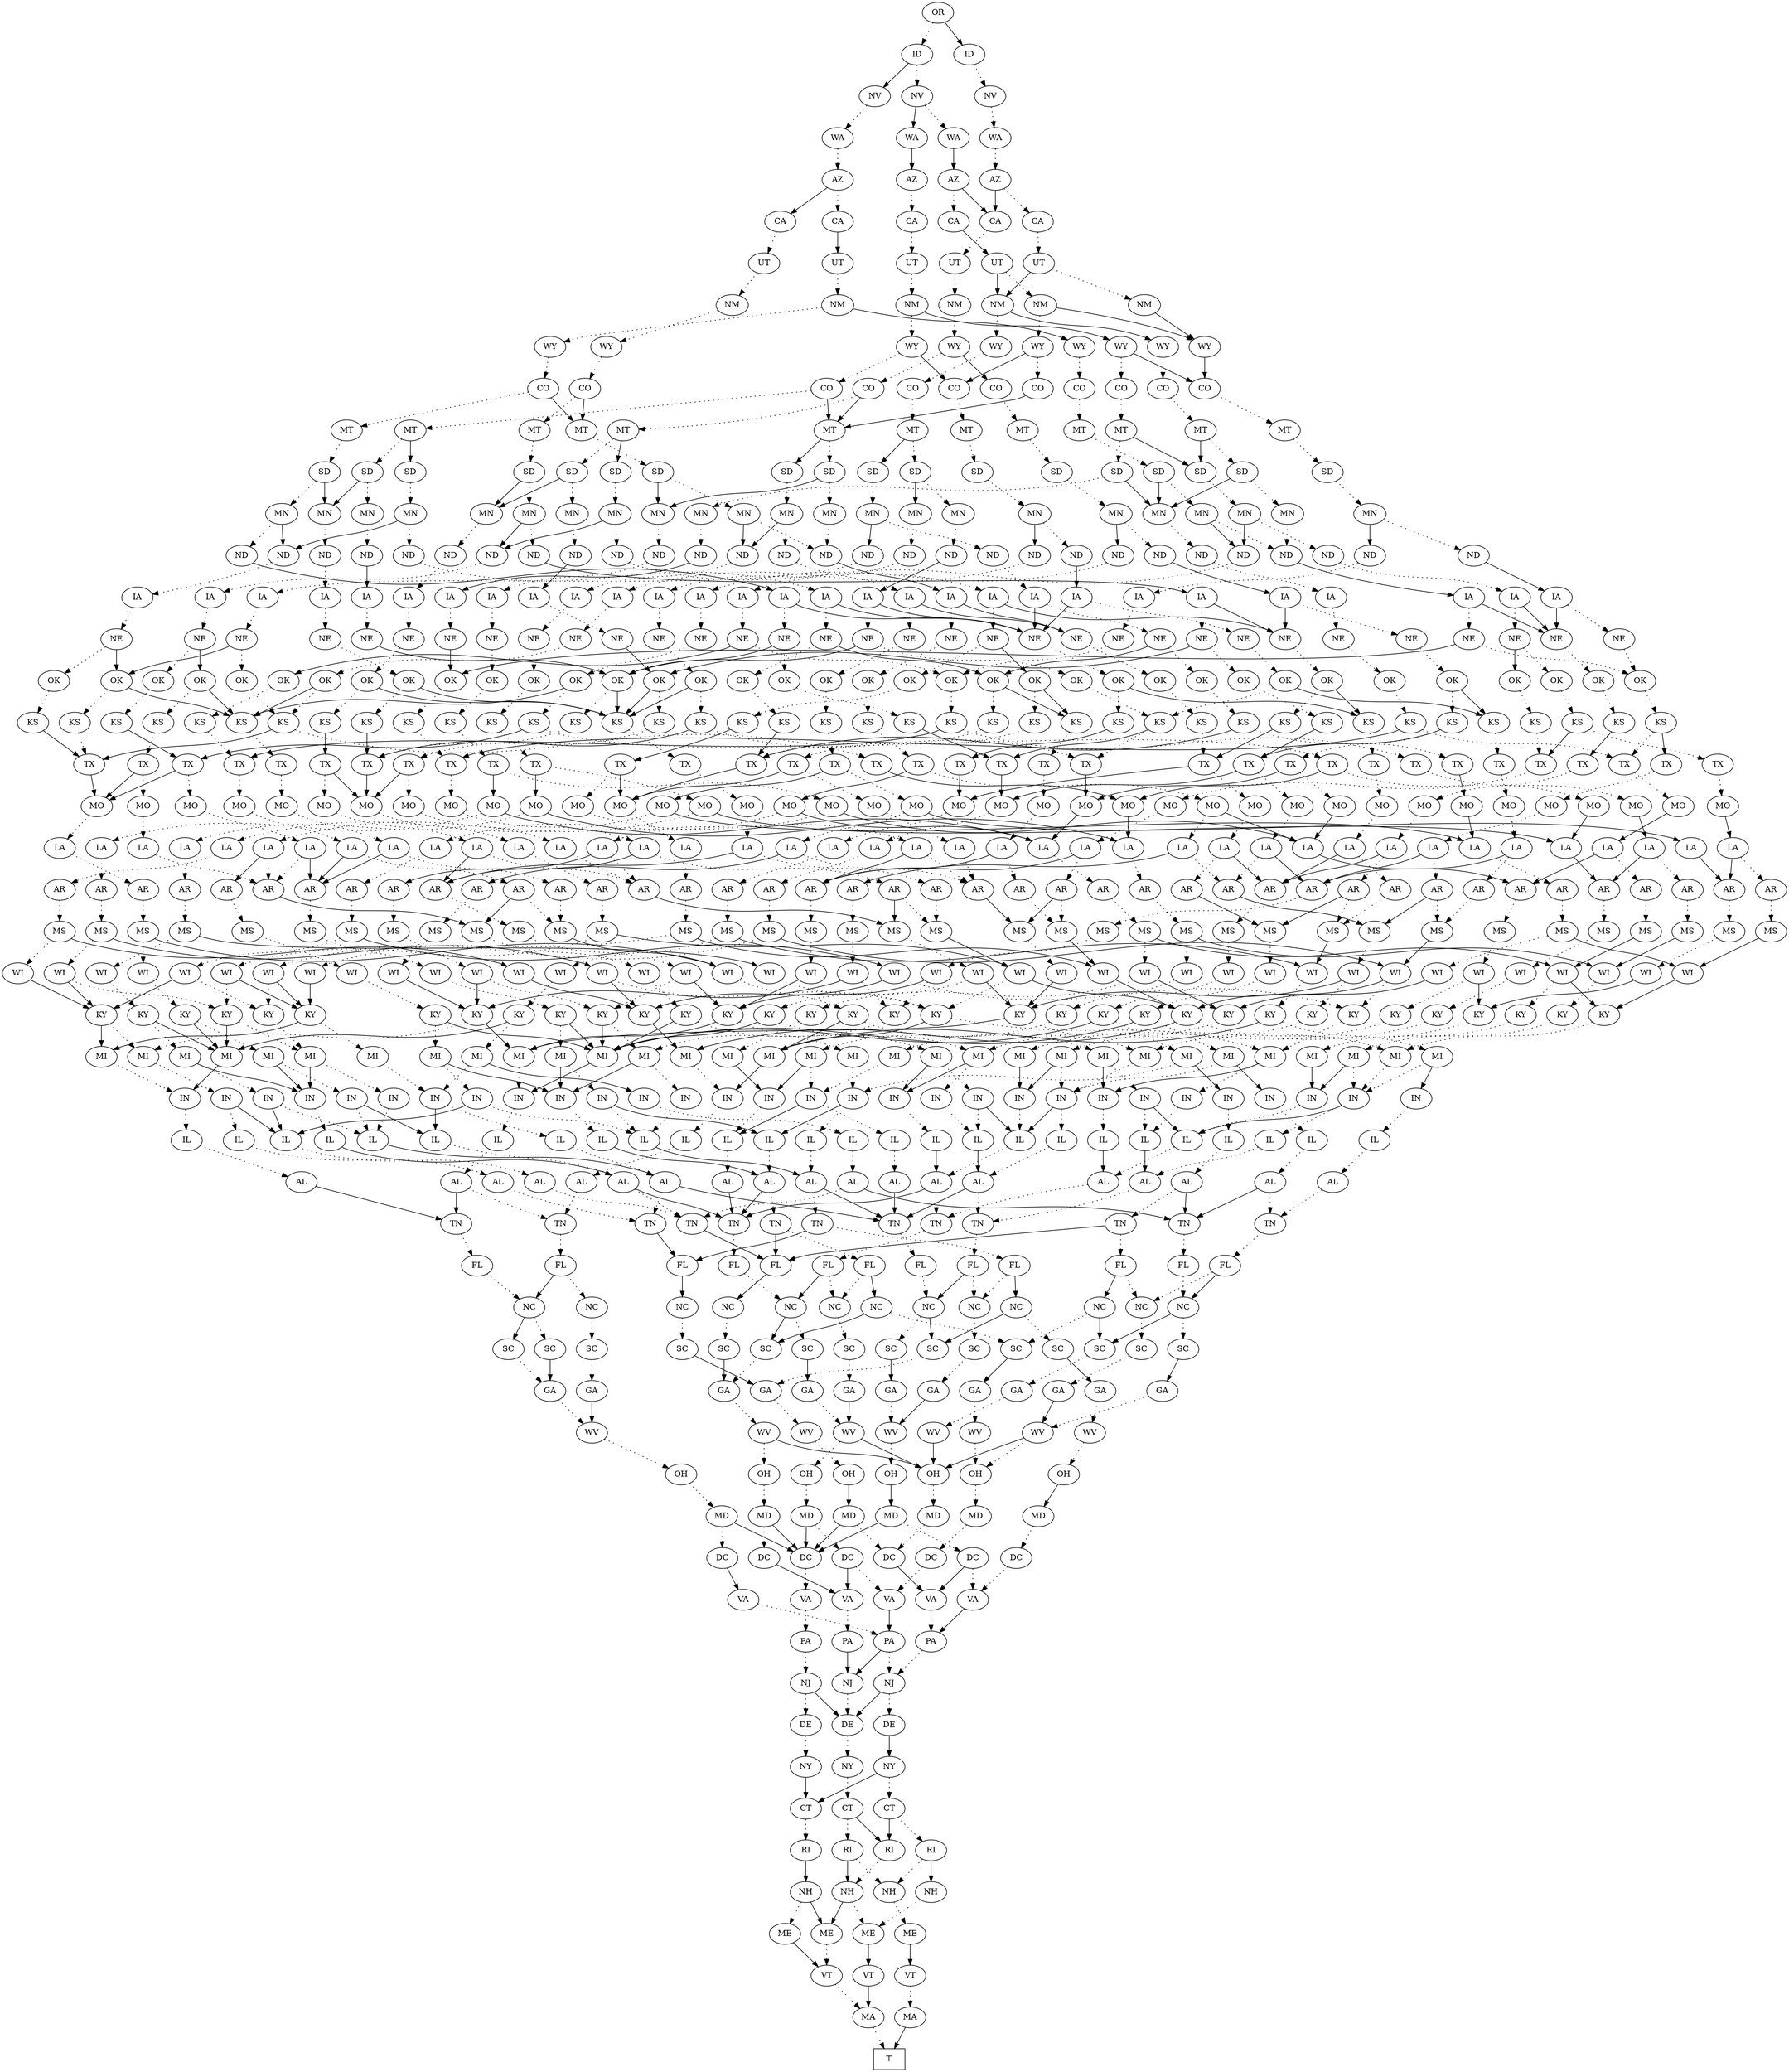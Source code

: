 digraph Kernel {
    n32326 [label="OR"];
    n32326 -> n32318 [style=dotted];
    n32326 -> n32325;
    n32325 [label="ID"];
    n32325 -> n32324 [style=dotted];
    n32324 [label="NV"];
    n32324 -> n32323 [style=dotted];
    n32323 [label="WA"];
    n32323 -> n32322 [style=dotted];
    n32322 [label="AZ"];
    n32322 -> n32321 [style=dotted];
    n32322 -> n32238;
    n32238 [label="CA"];
    n32238 -> n32237 [style=dotted];
    n32237 [label="UT"];
    n32237 -> n32236 [style=dotted];
    n32236 [label="NM"];
    n32236 -> n32235 [style=dotted];
    n32235 [label="WY"];
    n32235 -> n32213 [style=dotted];
    n32235 -> n32234;
    n32234 [label="CO"];
    n32234 -> n32233 [style=dotted];
    n32233 [label="MT"];
    n32233 -> n32232 [style=dotted];
    n32232 [label="SD"];
    n32232 -> n32231 [style=dotted];
    n32231 [label="MN"];
    n32231 -> n32223 [style=dotted];
    n32231 -> n32230;
    n32230 [label="ND"];
    n32230 -> n32229 [style=dotted];
    n32229 [label="IA"];
    n32229 -> n32228 [style=dotted];
    n32228 [label="NE"];
    n32228 -> n32227 [style=dotted];
    n32227 [label="OK"];
    n32227 -> n32226 [style=dotted];
    n32227 -> n31999;
    n31999 [label="KS"];
    n31999 -> n31998 [style=dotted];
    n31998 [label="TX"];
    n31998 -> n31997 [style=dotted];
    n31997 [label="MO"];
    n31997 -> n31996 [style=dotted];
    n31996 [label="LA"];
    n31996 -> n31989 [style=dotted];
    n31996 -> n31995;
    n31995 [label="AR"];
    n31995 -> n31994 [style=dotted];
    n31994 [label="MS"];
    n31994 -> n31993 [style=dotted];
    n31993 [label="WI"];
    n31993 -> n31992 [style=dotted];
    n31992 [label="KY"];
    n31992 -> n31991 [style=dotted];
    n31992 -> n31782;
    n31782 [label="MI"];
    n31782 -> n31645;
    n31645 [label="IN"];
    n31645 -> n31644 [style=dotted];
    n31644 [label="IL"];
    n31644 -> n31643 [style=dotted];
    n31643 [label="AL"];
    n31643 -> n31640 [style=dotted];
    n31643 -> n31642;
    n31642 [label="TN"];
    n31642 -> n31641 [style=dotted];
    n31641 [label="FL"];
    n31641 -> n31638 [style=dotted];
    n31638 [label="NC"];
    n31638 -> n31636 [style=dotted];
    n31638 -> n31637;
    n31637 [label="SC"];
    n31637 -> n31635 [style=dotted];
    n31635 [label="GA"];
    n31635 -> n31631 [style=dotted];
    n31631 [label="WV"];
    n31631 -> n31630 [style=dotted];
    n31630 [label="OH"];
    n31630 -> n31629 [style=dotted];
    n31629 [label="MD"];
    n31629 -> n31628 [style=dotted];
    n31629 -> n31568;
    n31568 [label="DC"];
    n31568 -> n31567 [style=dotted];
    n31567 [label="VA"];
    n31567 -> n31566 [style=dotted];
    n31566 [label="PA"];
    n31566 -> n31565 [style=dotted];
    n31565 [label="NJ"];
    n31565 -> n30003 [style=dotted];
    n31565 -> n31559;
    n31559 [label="DE"];
    n31559 -> n31558 [style=dotted];
    n31558 [label="NY"];
    n31558 -> n31557 [style=dotted];
    n31557 [label="CT"];
    n31557 -> n31556 [style=dotted];
    n31557 -> n31552;
    n31552 [label="RI"];
    n31552 -> n31551 [style=dotted];
    n31551 [label="NH"];
    n31551 -> n30769 [style=dotted];
    n31551 -> n15995;
    n15995 [label="ME"];
    n15995 -> n15994 [style=dotted];
    n15994 [label="VT"];
    n15994 -> n15992 [style=dotted];
    n15992 [label="MA"];
    n15992 -> n1 [style=dotted];
    n30769 [label="ME"];
    n30769 -> n27666;
    n27666 [label="VT"];
    n27666 -> n15992;
    n31556 [label="RI"];
    n31556 -> n30768 [style=dotted];
    n31556 -> n31551;
    n30768 [label="NH"];
    n30768 -> n30767 [style=dotted];
    n30767 [label="ME"];
    n30767 -> n28434;
    n28434 [label="VT"];
    n28434 -> n50 [style=dotted];
    n50 [label="MA"];
    n50 -> n1;
    n30003 [label="DE"];
    n30003 -> n30002 [style=dotted];
    n30002 [label="NY"];
    n30002 -> n29990;
    n29990 [label="CT"];
    n29990 -> n29989 [style=dotted];
    n29989 [label="RI"];
    n29989 -> n29988;
    n29988 [label="NH"];
    n29988 -> n29987 [style=dotted];
    n29988 -> n15995;
    n29987 [label="ME"];
    n29987 -> n15994;
    n31628 [label="DC"];
    n31628 -> n31627;
    n31627 [label="VA"];
    n31627 -> n31592 [style=dotted];
    n31592 [label="PA"];
    n31592 -> n31560 [style=dotted];
    n31592 -> n31591;
    n31591 [label="NJ"];
    n31591 -> n31559 [style=dotted];
    n31560 [label="NJ"];
    n31560 -> n31555 [style=dotted];
    n31560 -> n31559;
    n31555 [label="DE"];
    n31555 -> n31554;
    n31554 [label="NY"];
    n31554 -> n31553 [style=dotted];
    n31554 -> n29990;
    n31553 [label="CT"];
    n31553 -> n30771 [style=dotted];
    n31553 -> n31552;
    n30771 [label="RI"];
    n30771 -> n30768 [style=dotted];
    n30771 -> n30770;
    n30770 [label="NH"];
    n30770 -> n30769 [style=dotted];
    n31636 [label="SC"];
    n31636 -> n31635;
    n31640 [label="TN"];
    n31640 -> n31639 [style=dotted];
    n31639 [label="FL"];
    n31639 -> n31634 [style=dotted];
    n31639 -> n31638;
    n31634 [label="NC"];
    n31634 -> n31633 [style=dotted];
    n31633 [label="SC"];
    n31633 -> n31632 [style=dotted];
    n31632 [label="GA"];
    n31632 -> n31631;
    n31991 [label="MI"];
    n31991 -> n31990 [style=dotted];
    n31991 -> n31680;
    n31680 [label="IN"];
    n31680 -> n31679 [style=dotted];
    n31679 [label="IL"];
    n31679 -> n31678;
    n31678 [label="AL"];
    n31678 -> n31677 [style=dotted];
    n31678 -> n31617;
    n31617 [label="TN"];
    n31617 -> n31616 [style=dotted];
    n31616 [label="FL"];
    n31616 -> n31613 [style=dotted];
    n31613 [label="NC"];
    n31613 -> n31606 [style=dotted];
    n31613 -> n31612;
    n31612 [label="SC"];
    n31612 -> n31611 [style=dotted];
    n31611 [label="GA"];
    n31611 -> n31610 [style=dotted];
    n31610 [label="WV"];
    n31610 -> n31609 [style=dotted];
    n31610 -> n31600;
    n31600 [label="OH"];
    n31600 -> n31599 [style=dotted];
    n31599 [label="MD"];
    n31599 -> n31577 [style=dotted];
    n31577 [label="DC"];
    n31577 -> n31563;
    n31563 [label="VA"];
    n31563 -> n31561 [style=dotted];
    n31561 [label="PA"];
    n31561 -> n31560 [style=dotted];
    n31609 [label="OH"];
    n31609 -> n31608 [style=dotted];
    n31608 [label="MD"];
    n31608 -> n31607 [style=dotted];
    n31608 -> n31568;
    n31607 [label="DC"];
    n31607 -> n31595;
    n31595 [label="VA"];
    n31595 -> n31594 [style=dotted];
    n31594 [label="PA"];
    n31594 -> n31591;
    n31606 [label="SC"];
    n31606 -> n31605;
    n31605 [label="GA"];
    n31605 -> n31601 [style=dotted];
    n31601 [label="WV"];
    n31601 -> n31598 [style=dotted];
    n31601 -> n31600;
    n31598 [label="OH"];
    n31598 -> n31597 [style=dotted];
    n31597 [label="MD"];
    n31597 -> n31596 [style=dotted];
    n31597 -> n31568;
    n31596 [label="DC"];
    n31596 -> n31593 [style=dotted];
    n31596 -> n31595;
    n31593 [label="VA"];
    n31593 -> n31592;
    n31677 [label="TN"];
    n31677 -> n31673 [style=dotted];
    n31677 -> n31676;
    n31676 [label="FL"];
    n31676 -> n31675;
    n31675 [label="NC"];
    n31675 -> n31674 [style=dotted];
    n31674 [label="SC"];
    n31674 -> n31611;
    n31673 [label="FL"];
    n31673 -> n31604 [style=dotted];
    n31673 -> n31672;
    n31672 [label="NC"];
    n31672 -> n31671 [style=dotted];
    n31672 -> n31612;
    n31671 [label="SC"];
    n31671 -> n31670;
    n31670 [label="GA"];
    n31670 -> n31669 [style=dotted];
    n31669 [label="WV"];
    n31669 -> n31668 [style=dotted];
    n31668 [label="OH"];
    n31668 -> n31667 [style=dotted];
    n31667 [label="MD"];
    n31667 -> n31666 [style=dotted];
    n31666 [label="DC"];
    n31666 -> n31593 [style=dotted];
    n31604 [label="NC"];
    n31604 -> n31603 [style=dotted];
    n31603 [label="SC"];
    n31603 -> n31602 [style=dotted];
    n31602 [label="GA"];
    n31602 -> n31601;
    n31990 [label="IN"];
    n31990 -> n31664 [style=dotted];
    n31990 -> n31788;
    n31788 [label="IL"];
    n31788 -> n31678 [style=dotted];
    n31664 [label="IL"];
    n31664 -> n31663;
    n31663 [label="AL"];
    n31663 -> n31662 [style=dotted];
    n31663 -> n31587;
    n31587 [label="TN"];
    n31587 -> n31586 [style=dotted];
    n31586 [label="FL"];
    n31586 -> n31583 [style=dotted];
    n31583 [label="NC"];
    n31583 -> n31576 [style=dotted];
    n31583 -> n31582;
    n31582 [label="SC"];
    n31582 -> n31581 [style=dotted];
    n31581 [label="GA"];
    n31581 -> n31580 [style=dotted];
    n31580 [label="WV"];
    n31580 -> n31579 [style=dotted];
    n31579 [label="OH"];
    n31579 -> n31578;
    n31578 [label="MD"];
    n31578 -> n31577 [style=dotted];
    n31578 -> n31568;
    n31576 [label="SC"];
    n31576 -> n31575;
    n31575 [label="GA"];
    n31575 -> n31571 [style=dotted];
    n31571 [label="WV"];
    n31571 -> n31570 [style=dotted];
    n31570 [label="OH"];
    n31570 -> n31569;
    n31569 [label="MD"];
    n31569 -> n31564 [style=dotted];
    n31569 -> n31568;
    n31564 [label="DC"];
    n31564 -> n31562 [style=dotted];
    n31564 -> n31563;
    n31562 [label="VA"];
    n31562 -> n31561;
    n31662 [label="TN"];
    n31662 -> n31658 [style=dotted];
    n31662 -> n31661;
    n31661 [label="FL"];
    n31661 -> n31660;
    n31660 [label="NC"];
    n31660 -> n31659 [style=dotted];
    n31659 [label="SC"];
    n31659 -> n31581;
    n31658 [label="FL"];
    n31658 -> n31574 [style=dotted];
    n31658 -> n31657;
    n31657 [label="NC"];
    n31657 -> n31656 [style=dotted];
    n31657 -> n31582;
    n31656 [label="SC"];
    n31656 -> n31655;
    n31655 [label="GA"];
    n31655 -> n31654 [style=dotted];
    n31654 [label="WV"];
    n31654 -> n31653 [style=dotted];
    n31653 [label="OH"];
    n31653 -> n31652;
    n31652 [label="MD"];
    n31652 -> n31651 [style=dotted];
    n31651 [label="DC"];
    n31651 -> n31562 [style=dotted];
    n31574 [label="NC"];
    n31574 -> n31573 [style=dotted];
    n31573 [label="SC"];
    n31573 -> n31572 [style=dotted];
    n31572 [label="GA"];
    n31572 -> n31571;
    n31989 [label="AR"];
    n31989 -> n31988 [style=dotted];
    n31988 [label="MS"];
    n31988 -> n31981;
    n31981 [label="WI"];
    n31981 -> n31980 [style=dotted];
    n31980 [label="KY"];
    n31980 -> n31979 [style=dotted];
    n31980 -> n31817;
    n31817 [label="MI"];
    n31817 -> n31729;
    n31729 [label="IN"];
    n31729 -> n31728 [style=dotted];
    n31728 [label="IL"];
    n31728 -> n31727 [style=dotted];
    n31727 [label="AL"];
    n31727 -> n31640 [style=dotted];
    n31979 [label="MI"];
    n31979 -> n31978 [style=dotted];
    n31979 -> n31724;
    n31724 [label="IN"];
    n31724 -> n31723 [style=dotted];
    n31723 [label="IL"];
    n31723 -> n31722;
    n31722 [label="AL"];
    n31722 -> n31615 [style=dotted];
    n31615 [label="TN"];
    n31615 -> n31614 [style=dotted];
    n31614 [label="FL"];
    n31614 -> n31604 [style=dotted];
    n31614 -> n31613;
    n31978 [label="IN"];
    n31978 -> n31720 [style=dotted];
    n31978 -> n31747;
    n31747 [label="IL"];
    n31747 -> n31722 [style=dotted];
    n31720 [label="IL"];
    n31720 -> n31719;
    n31719 [label="AL"];
    n31719 -> n31585 [style=dotted];
    n31585 [label="TN"];
    n31585 -> n31584 [style=dotted];
    n31584 [label="FL"];
    n31584 -> n31574 [style=dotted];
    n31584 -> n31583;
    n32226 [label="KS"];
    n32226 -> n32225 [style=dotted];
    n32226 -> n32199;
    n32199 [label="TX"];
    n32199 -> n32198 [style=dotted];
    n32199 -> n31985;
    n31985 [label="MO"];
    n31985 -> n31984 [style=dotted];
    n31984 [label="LA"];
    n31984 -> n31983 [style=dotted];
    n31983 [label="AR"];
    n31983 -> n31982 [style=dotted];
    n31982 [label="MS"];
    n31982 -> n31977 [style=dotted];
    n31982 -> n31981;
    n31977 [label="WI"];
    n31977 -> n31976 [style=dotted];
    n31976 [label="KY"];
    n31976 -> n31975 [style=dotted];
    n31976 -> n31810;
    n31810 [label="MI"];
    n31810 -> n31715;
    n31715 [label="IN"];
    n31715 -> n31714 [style=dotted];
    n31714 [label="IL"];
    n31714 -> n31713 [style=dotted];
    n31713 [label="AL"];
    n31713 -> n31642;
    n31975 [label="MI"];
    n31975 -> n31974 [style=dotted];
    n31975 -> n31710;
    n31710 [label="IN"];
    n31710 -> n31709 [style=dotted];
    n31709 [label="IL"];
    n31709 -> n31708;
    n31708 [label="AL"];
    n31708 -> n31686 [style=dotted];
    n31708 -> n31617;
    n31686 [label="TN"];
    n31686 -> n31676;
    n31974 [label="IN"];
    n31974 -> n31706 [style=dotted];
    n31974 -> n31804;
    n31804 [label="IL"];
    n31804 -> n31708 [style=dotted];
    n31706 [label="IL"];
    n31706 -> n31705;
    n31705 [label="AL"];
    n31705 -> n31683 [style=dotted];
    n31705 -> n31587;
    n31683 [label="TN"];
    n31683 -> n31661;
    n32198 [label="MO"];
    n32198 -> n32197 [style=dotted];
    n32197 [label="LA"];
    n32197 -> n31891 [style=dotted];
    n32197 -> n31995;
    n31891 [label="AR"];
    n31891 -> n31890;
    n31890 [label="MS"];
    n31890 -> n31889 [style=dotted];
    n31889 [label="WI"];
    n31889 -> n31888 [style=dotted];
    n31888 [label="KY"];
    n31888 -> n31887 [style=dotted];
    n31888 -> n31782;
    n31887 [label="MI"];
    n31887 -> n31886 [style=dotted];
    n31887 -> n31620;
    n31620 [label="IN"];
    n31620 -> n31619 [style=dotted];
    n31619 [label="IL"];
    n31619 -> n31618;
    n31618 [label="AL"];
    n31618 -> n31615 [style=dotted];
    n31618 -> n31617;
    n31886 [label="IN"];
    n31886 -> n31589 [style=dotted];
    n31886 -> n31624;
    n31624 [label="IL"];
    n31624 -> n31618 [style=dotted];
    n31589 [label="IL"];
    n31589 -> n31588;
    n31588 [label="AL"];
    n31588 -> n31585 [style=dotted];
    n31588 -> n31587;
    n32225 [label="TX"];
    n32225 -> n32224 [style=dotted];
    n32225 -> n31972;
    n31972 [label="MO"];
    n31972 -> n31922;
    n31922 [label="LA"];
    n31922 -> n31921 [style=dotted];
    n31921 [label="AR"];
    n31921 -> n31920 [style=dotted];
    n31920 [label="MS"];
    n31920 -> n31916 [style=dotted];
    n31920 -> n31919;
    n31919 [label="WI"];
    n31919 -> n31918 [style=dotted];
    n31918 [label="KY"];
    n31918 -> n31917 [style=dotted];
    n31917 [label="MI"];
    n31917 -> n31752 [style=dotted];
    n31917 -> n31748;
    n31748 [label="IN"];
    n31748 -> n31747 [style=dotted];
    n31752 [label="IN"];
    n31752 -> n31751 [style=dotted];
    n31752 -> n31747;
    n31751 [label="IL"];
    n31751 -> n31719 [style=dotted];
    n31916 [label="WI"];
    n31916 -> n31915 [style=dotted];
    n31915 [label="KY"];
    n31915 -> n31914 [style=dotted];
    n31914 [label="MI"];
    n31914 -> n31743 [style=dotted];
    n31914 -> n31738;
    n31738 [label="IN"];
    n31738 -> n31737 [style=dotted];
    n31737 [label="IL"];
    n31737 -> n31736 [style=dotted];
    n31736 [label="AL"];
    n31736 -> n31617;
    n31743 [label="IN"];
    n31743 -> n31742 [style=dotted];
    n31743 -> n31737;
    n31742 [label="IL"];
    n31742 -> n31741 [style=dotted];
    n31741 [label="AL"];
    n31741 -> n31587;
    n32224 [label="MO"];
    n32224 -> n31904;
    n31904 [label="LA"];
    n31904 -> n31903;
    n31903 [label="AR"];
    n31903 -> n31902 [style=dotted];
    n31902 [label="MS"];
    n31902 -> n31901 [style=dotted];
    n31901 [label="WI"];
    n31901 -> n31900 [style=dotted];
    n31900 [label="KY"];
    n31900 -> n31899 [style=dotted];
    n31899 [label="MI"];
    n31899 -> n31625 [style=dotted];
    n31899 -> n31696;
    n31696 [label="IN"];
    n31696 -> n31624 [style=dotted];
    n31625 [label="IN"];
    n31625 -> n31623 [style=dotted];
    n31625 -> n31624;
    n31623 [label="IL"];
    n31623 -> n31588 [style=dotted];
    n32223 [label="ND"];
    n32223 -> n32222;
    n32222 [label="IA"];
    n32222 -> n32221 [style=dotted];
    n32222 -> n32194;
    n32194 [label="NE"];
    n32194 -> n32193 [style=dotted];
    n32193 [label="OK"];
    n32193 -> n32192 [style=dotted];
    n32193 -> n31967;
    n31967 [label="KS"];
    n31967 -> n31966 [style=dotted];
    n31966 [label="TX"];
    n31966 -> n31965 [style=dotted];
    n31965 [label="MO"];
    n31965 -> n31964 [style=dotted];
    n31964 [label="LA"];
    n31964 -> n31963 [style=dotted];
    n31964 -> n31800;
    n31800 [label="AR"];
    n31800 -> n31799 [style=dotted];
    n31799 [label="MS"];
    n31799 -> n31798 [style=dotted];
    n31798 [label="WI"];
    n31798 -> n31797 [style=dotted];
    n31797 [label="KY"];
    n31797 -> n31796 [style=dotted];
    n31797 -> n31782;
    n31796 [label="MI"];
    n31796 -> n31789 [style=dotted];
    n31796 -> n31795;
    n31795 [label="IN"];
    n31795 -> n31794 [style=dotted];
    n31794 [label="IL"];
    n31794 -> n31793 [style=dotted];
    n31793 [label="AL"];
    n31793 -> n31792 [style=dotted];
    n31793 -> n31777;
    n31777 [label="TN"];
    n31777 -> n31776 [style=dotted];
    n31776 [label="FL"];
    n31776 -> n31773 [style=dotted];
    n31773 [label="NC"];
    n31773 -> n31769 [style=dotted];
    n31773 -> n31772;
    n31772 [label="SC"];
    n31772 -> n31771 [style=dotted];
    n31771 [label="GA"];
    n31771 -> n31770 [style=dotted];
    n31770 [label="WV"];
    n31770 -> n31600;
    n31769 [label="SC"];
    n31769 -> n31768;
    n31768 [label="GA"];
    n31768 -> n31764 [style=dotted];
    n31764 [label="WV"];
    n31764 -> n31668 [style=dotted];
    n31764 -> n31600;
    n31792 [label="TN"];
    n31792 -> n31791 [style=dotted];
    n31792 -> n31676;
    n31791 [label="FL"];
    n31791 -> n31767 [style=dotted];
    n31791 -> n31790;
    n31790 [label="NC"];
    n31790 -> n31671 [style=dotted];
    n31790 -> n31772;
    n31767 [label="NC"];
    n31767 -> n31766 [style=dotted];
    n31766 [label="SC"];
    n31766 -> n31765 [style=dotted];
    n31765 [label="GA"];
    n31765 -> n31764;
    n31789 [label="IN"];
    n31789 -> n31787 [style=dotted];
    n31789 -> n31788;
    n31787 [label="IL"];
    n31787 -> n31663 [style=dotted];
    n31963 [label="AR"];
    n31963 -> n31962 [style=dotted];
    n31962 [label="MS"];
    n31962 -> n31819;
    n31819 [label="WI"];
    n31819 -> n31818 [style=dotted];
    n31818 [label="KY"];
    n31818 -> n31816 [style=dotted];
    n31818 -> n31817;
    n31816 [label="MI"];
    n31816 -> n31752 [style=dotted];
    n31816 -> n31815;
    n31815 [label="IN"];
    n31815 -> n31814 [style=dotted];
    n31814 [label="IL"];
    n31814 -> n31813 [style=dotted];
    n31813 [label="AL"];
    n31813 -> n31775 [style=dotted];
    n31775 [label="TN"];
    n31775 -> n31774 [style=dotted];
    n31774 [label="FL"];
    n31774 -> n31767 [style=dotted];
    n31774 -> n31773;
    n32192 [label="KS"];
    n32192 -> n31824;
    n31824 [label="TX"];
    n31824 -> n31802 [style=dotted];
    n31824 -> n31823;
    n31823 [label="MO"];
    n31823 -> n31822 [style=dotted];
    n31822 [label="LA"];
    n31822 -> n31821 [style=dotted];
    n31821 [label="AR"];
    n31821 -> n31820 [style=dotted];
    n31820 [label="MS"];
    n31820 -> n31812 [style=dotted];
    n31820 -> n31819;
    n31812 [label="WI"];
    n31812 -> n31811 [style=dotted];
    n31811 [label="KY"];
    n31811 -> n31809 [style=dotted];
    n31811 -> n31810;
    n31809 [label="MI"];
    n31809 -> n31805 [style=dotted];
    n31809 -> n31808;
    n31808 [label="IN"];
    n31808 -> n31807 [style=dotted];
    n31807 [label="IL"];
    n31807 -> n31806 [style=dotted];
    n31806 [label="AL"];
    n31806 -> n31686 [style=dotted];
    n31806 -> n31777;
    n31805 [label="IN"];
    n31805 -> n31803 [style=dotted];
    n31805 -> n31804;
    n31803 [label="IL"];
    n31803 -> n31705 [style=dotted];
    n31802 [label="MO"];
    n31802 -> n31801 [style=dotted];
    n31801 [label="LA"];
    n31801 -> n31786 [style=dotted];
    n31801 -> n31800;
    n31786 [label="AR"];
    n31786 -> n31785;
    n31785 [label="MS"];
    n31785 -> n31784 [style=dotted];
    n31784 [label="WI"];
    n31784 -> n31783 [style=dotted];
    n31783 [label="KY"];
    n31783 -> n31781 [style=dotted];
    n31783 -> n31782;
    n31781 [label="MI"];
    n31781 -> n31625 [style=dotted];
    n31781 -> n31780;
    n31780 [label="IN"];
    n31780 -> n31779 [style=dotted];
    n31779 [label="IL"];
    n31779 -> n31778 [style=dotted];
    n31778 [label="AL"];
    n31778 -> n31775 [style=dotted];
    n31778 -> n31777;
    n32221 [label="NE"];
    n32221 -> n32220 [style=dotted];
    n32220 [label="OK"];
    n32220 -> n32219 [style=dotted];
    n32220 -> n31957;
    n31957 [label="KS"];
    n31957 -> n31956 [style=dotted];
    n31956 [label="TX"];
    n31956 -> n31955 [style=dotted];
    n31955 [label="MO"];
    n31955 -> n31954 [style=dotted];
    n31954 [label="LA"];
    n31954 -> n31948 [style=dotted];
    n31954 -> n31953;
    n31953 [label="AR"];
    n31953 -> n31952 [style=dotted];
    n31952 [label="MS"];
    n31952 -> n31951 [style=dotted];
    n31951 [label="WI"];
    n31951 -> n31682 [style=dotted];
    n31951 -> n31950;
    n31950 [label="KY"];
    n31950 -> n31949 [style=dotted];
    n31950 -> n31646;
    n31646 [label="MI"];
    n31646 -> n31645 [style=dotted];
    n31949 [label="MI"];
    n31949 -> n31789 [style=dotted];
    n31682 [label="KY"];
    n31682 -> n31681 [style=dotted];
    n31681 [label="MI"];
    n31681 -> n31665 [style=dotted];
    n31681 -> n31680;
    n31665 [label="IN"];
    n31665 -> n31664 [style=dotted];
    n31948 [label="AR"];
    n31948 -> n31947 [style=dotted];
    n31947 [label="MS"];
    n31947 -> n31940;
    n31940 [label="WI"];
    n31940 -> n31726 [style=dotted];
    n31940 -> n31939;
    n31939 [label="KY"];
    n31939 -> n31753 [style=dotted];
    n31939 -> n31730;
    n31730 [label="MI"];
    n31730 -> n31729 [style=dotted];
    n31753 [label="MI"];
    n31753 -> n31752 [style=dotted];
    n31726 [label="KY"];
    n31726 -> n31725 [style=dotted];
    n31725 [label="MI"];
    n31725 -> n31721 [style=dotted];
    n31725 -> n31724;
    n31721 [label="IN"];
    n31721 -> n31720 [style=dotted];
    n32219 [label="KS"];
    n32219 -> n32215 [style=dotted];
    n32219 -> n32218;
    n32218 [label="TX"];
    n32218 -> n32217 [style=dotted];
    n32218 -> n31944;
    n31944 [label="MO"];
    n31944 -> n31943 [style=dotted];
    n31943 [label="LA"];
    n31943 -> n31942 [style=dotted];
    n31942 [label="AR"];
    n31942 -> n31941 [style=dotted];
    n31941 [label="MS"];
    n31941 -> n31938 [style=dotted];
    n31941 -> n31940;
    n31938 [label="WI"];
    n31938 -> n31712 [style=dotted];
    n31938 -> n31937;
    n31937 [label="KY"];
    n31937 -> n31936 [style=dotted];
    n31937 -> n31716;
    n31716 [label="MI"];
    n31716 -> n31715 [style=dotted];
    n31936 [label="MI"];
    n31936 -> n31805 [style=dotted];
    n31712 [label="KY"];
    n31712 -> n31711 [style=dotted];
    n31711 [label="MI"];
    n31711 -> n31707 [style=dotted];
    n31711 -> n31710;
    n31707 [label="IN"];
    n31707 -> n31706 [style=dotted];
    n32217 [label="MO"];
    n32217 -> n32216 [style=dotted];
    n32216 [label="LA"];
    n32216 -> n31650 [style=dotted];
    n32216 -> n31953;
    n31650 [label="AR"];
    n31650 -> n31649;
    n31649 [label="MS"];
    n31649 -> n31648 [style=dotted];
    n31648 [label="WI"];
    n31648 -> n31622 [style=dotted];
    n31648 -> n31647;
    n31647 [label="KY"];
    n31647 -> n31626 [style=dotted];
    n31647 -> n31646;
    n31626 [label="MI"];
    n31626 -> n31625 [style=dotted];
    n31622 [label="KY"];
    n31622 -> n31621 [style=dotted];
    n31621 [label="MI"];
    n31621 -> n31590 [style=dotted];
    n31621 -> n31620;
    n31590 [label="IN"];
    n31590 -> n31589 [style=dotted];
    n32215 [label="TX"];
    n32215 -> n32214 [style=dotted];
    n32215 -> n31934;
    n31934 [label="MO"];
    n31934 -> n31758;
    n31758 [label="LA"];
    n31758 -> n31757 [style=dotted];
    n31757 [label="AR"];
    n31757 -> n31756 [style=dotted];
    n31756 [label="MS"];
    n31756 -> n31746 [style=dotted];
    n31756 -> n31755;
    n31755 [label="WI"];
    n31755 -> n31750 [style=dotted];
    n31755 -> n31754;
    n31754 [label="KY"];
    n31754 -> n31753 [style=dotted];
    n31750 [label="KY"];
    n31750 -> n31749 [style=dotted];
    n31749 [label="MI"];
    n31749 -> n31748;
    n31746 [label="WI"];
    n31746 -> n31740 [style=dotted];
    n31746 -> n31745;
    n31745 [label="KY"];
    n31745 -> n31744 [style=dotted];
    n31744 [label="MI"];
    n31744 -> n31743 [style=dotted];
    n31740 [label="KY"];
    n31740 -> n31739 [style=dotted];
    n31739 [label="MI"];
    n31739 -> n31738;
    n32214 [label="MO"];
    n32214 -> n31703;
    n31703 [label="LA"];
    n31703 -> n31702;
    n31702 [label="AR"];
    n31702 -> n31701 [style=dotted];
    n31701 [label="MS"];
    n31701 -> n31700 [style=dotted];
    n31700 [label="WI"];
    n31700 -> n31698 [style=dotted];
    n31700 -> n31699;
    n31699 [label="KY"];
    n31699 -> n31626 [style=dotted];
    n31698 [label="KY"];
    n31698 -> n31697 [style=dotted];
    n31697 [label="MI"];
    n31697 -> n31696;
    n32213 [label="CO"];
    n32213 -> n32212 [style=dotted];
    n32213 -> n31932;
    n31932 [label="MT"];
    n31932 -> n31856 [style=dotted];
    n31932 -> n31931;
    n31931 [label="SD"];
    n31931 -> n31930 [style=dotted];
    n31930 [label="MN"];
    n31930 -> n31885 [style=dotted];
    n31930 -> n31929;
    n31929 [label="ND"];
    n31929 -> n31928 [style=dotted];
    n31928 [label="IA"];
    n31928 -> n31927 [style=dotted];
    n31927 [label="NE"];
    n31927 -> n31926 [style=dotted];
    n31926 [label="OK"];
    n31926 -> n31925 [style=dotted];
    n31925 [label="KS"];
    n31925 -> n31924 [style=dotted];
    n31924 [label="TX"];
    n31924 -> n31905 [style=dotted];
    n31924 -> n31923;
    n31923 [label="MO"];
    n31923 -> n31913 [style=dotted];
    n31923 -> n31922;
    n31913 [label="LA"];
    n31913 -> n31912 [style=dotted];
    n31912 [label="AR"];
    n31912 -> n31911 [style=dotted];
    n31911 [label="MS"];
    n31911 -> n31909 [style=dotted];
    n31911 -> n31910;
    n31910 [label="WI"];
    n31910 -> n31843 [style=dotted];
    n31843 [label="KY"];
    n31843 -> n31725 [style=dotted];
    n31843 -> n31817;
    n31909 [label="WI"];
    n31909 -> n31908 [style=dotted];
    n31908 [label="KY"];
    n31908 -> n31907 [style=dotted];
    n31908 -> n31810;
    n31907 [label="MI"];
    n31907 -> n31906 [style=dotted];
    n31907 -> n31710;
    n31906 [label="IN"];
    n31906 -> n31706 [style=dotted];
    n31906 -> n31688;
    n31688 [label="IL"];
    n31688 -> n31687 [style=dotted];
    n31687 [label="AL"];
    n31687 -> n31686 [style=dotted];
    n31905 [label="MO"];
    n31905 -> n31898 [style=dotted];
    n31905 -> n31904;
    n31898 [label="LA"];
    n31898 -> n31891 [style=dotted];
    n31898 -> n31897;
    n31897 [label="AR"];
    n31897 -> n31896 [style=dotted];
    n31896 [label="MS"];
    n31896 -> n31895 [style=dotted];
    n31895 [label="WI"];
    n31895 -> n31894 [style=dotted];
    n31894 [label="KY"];
    n31894 -> n31893 [style=dotted];
    n31894 -> n31782;
    n31893 [label="MI"];
    n31893 -> n31892 [style=dotted];
    n31893 -> n31680;
    n31892 [label="IN"];
    n31892 -> n31664 [style=dotted];
    n31892 -> n31688;
    n31885 [label="ND"];
    n31885 -> n31884 [style=dotted];
    n31884 [label="IA"];
    n31884 -> n31883 [style=dotted];
    n31884 -> n31827;
    n31827 [label="NE"];
    n31827 -> n31826 [style=dotted];
    n31826 [label="OK"];
    n31826 -> n31825 [style=dotted];
    n31825 [label="KS"];
    n31825 -> n31824 [style=dotted];
    n31883 [label="NE"];
    n31883 -> n31882 [style=dotted];
    n31882 [label="OK"];
    n31882 -> n31881 [style=dotted];
    n31881 [label="KS"];
    n31881 -> n31880 [style=dotted];
    n31880 [label="TX"];
    n31880 -> n31868 [style=dotted];
    n31880 -> n31879;
    n31879 [label="MO"];
    n31879 -> n31873 [style=dotted];
    n31879 -> n31878;
    n31878 [label="LA"];
    n31878 -> n31877 [style=dotted];
    n31877 [label="AR"];
    n31877 -> n31876 [style=dotted];
    n31876 [label="MS"];
    n31876 -> n31874 [style=dotted];
    n31876 -> n31875;
    n31875 [label="WI"];
    n31875 -> n31754;
    n31874 [label="WI"];
    n31874 -> n31745;
    n31873 [label="LA"];
    n31873 -> n31872 [style=dotted];
    n31872 [label="AR"];
    n31872 -> n31871 [style=dotted];
    n31871 [label="MS"];
    n31871 -> n31869 [style=dotted];
    n31871 -> n31870;
    n31870 [label="WI"];
    n31870 -> n31731;
    n31731 [label="KY"];
    n31731 -> n31730;
    n31869 [label="WI"];
    n31869 -> n31717;
    n31717 [label="KY"];
    n31717 -> n31690 [style=dotted];
    n31717 -> n31716;
    n31690 [label="MI"];
    n31690 -> n31689 [style=dotted];
    n31689 [label="IN"];
    n31689 -> n31685 [style=dotted];
    n31689 -> n31688;
    n31685 [label="IL"];
    n31685 -> n31684 [style=dotted];
    n31684 [label="AL"];
    n31684 -> n31683 [style=dotted];
    n31868 [label="MO"];
    n31868 -> n31863 [style=dotted];
    n31868 -> n31867;
    n31867 [label="LA"];
    n31867 -> n31866;
    n31866 [label="AR"];
    n31866 -> n31865 [style=dotted];
    n31865 [label="MS"];
    n31865 -> n31864 [style=dotted];
    n31864 [label="WI"];
    n31864 -> n31699;
    n31863 [label="LA"];
    n31863 -> n31859 [style=dotted];
    n31863 -> n31862;
    n31862 [label="AR"];
    n31862 -> n31861 [style=dotted];
    n31861 [label="MS"];
    n31861 -> n31860 [style=dotted];
    n31860 [label="WI"];
    n31860 -> n31691;
    n31691 [label="KY"];
    n31691 -> n31690 [style=dotted];
    n31691 -> n31646;
    n31859 [label="AR"];
    n31859 -> n31858;
    n31858 [label="MS"];
    n31858 -> n31857 [style=dotted];
    n31857 [label="WI"];
    n31857 -> n31647;
    n31856 [label="SD"];
    n31856 -> n31830 [style=dotted];
    n31856 -> n31855;
    n31855 [label="MN"];
    n31855 -> n31854 [style=dotted];
    n31854 [label="ND"];
    n31854 -> n31853 [style=dotted];
    n31853 [label="IA"];
    n31853 -> n31852 [style=dotted];
    n31852 [label="NE"];
    n31852 -> n31851 [style=dotted];
    n31851 [label="OK"];
    n31851 -> n31850 [style=dotted];
    n31850 [label="KS"];
    n31850 -> n31849 [style=dotted];
    n31849 [label="TX"];
    n31849 -> n31840 [style=dotted];
    n31849 -> n31848;
    n31848 [label="MO"];
    n31848 -> n31847 [style=dotted];
    n31848 -> n31758;
    n31847 [label="LA"];
    n31847 -> n31846 [style=dotted];
    n31846 [label="AR"];
    n31846 -> n31845 [style=dotted];
    n31845 [label="MS"];
    n31845 -> n31842 [style=dotted];
    n31845 -> n31844;
    n31844 [label="WI"];
    n31844 -> n31843 [style=dotted];
    n31844 -> n31731;
    n31842 [label="WI"];
    n31842 -> n31841 [style=dotted];
    n31842 -> n31717;
    n31841 [label="KY"];
    n31841 -> n31711 [style=dotted];
    n31841 -> n31810;
    n31840 [label="MO"];
    n31840 -> n31839 [style=dotted];
    n31840 -> n31703;
    n31839 [label="LA"];
    n31839 -> n31834 [style=dotted];
    n31839 -> n31838;
    n31838 [label="AR"];
    n31838 -> n31837 [style=dotted];
    n31837 [label="MS"];
    n31837 -> n31836 [style=dotted];
    n31836 [label="WI"];
    n31836 -> n31835 [style=dotted];
    n31836 -> n31691;
    n31835 [label="KY"];
    n31835 -> n31681 [style=dotted];
    n31835 -> n31782;
    n31834 [label="AR"];
    n31834 -> n31833;
    n31833 [label="MS"];
    n31833 -> n31832 [style=dotted];
    n31832 [label="WI"];
    n31832 -> n31831 [style=dotted];
    n31832 -> n31647;
    n31831 [label="KY"];
    n31831 -> n31621 [style=dotted];
    n31831 -> n31782;
    n31830 [label="MN"];
    n31830 -> n31829 [style=dotted];
    n31829 [label="ND"];
    n31829 -> n31828;
    n31828 [label="IA"];
    n31828 -> n31763 [style=dotted];
    n31828 -> n31827;
    n31763 [label="NE"];
    n31763 -> n31762 [style=dotted];
    n31762 [label="OK"];
    n31762 -> n31761 [style=dotted];
    n31761 [label="KS"];
    n31761 -> n31760 [style=dotted];
    n31760 [label="TX"];
    n31760 -> n31704 [style=dotted];
    n31760 -> n31759;
    n31759 [label="MO"];
    n31759 -> n31735 [style=dotted];
    n31759 -> n31758;
    n31735 [label="LA"];
    n31735 -> n31734 [style=dotted];
    n31734 [label="AR"];
    n31734 -> n31733 [style=dotted];
    n31733 [label="MS"];
    n31733 -> n31718 [style=dotted];
    n31733 -> n31732;
    n31732 [label="WI"];
    n31732 -> n31726 [style=dotted];
    n31732 -> n31731;
    n31718 [label="WI"];
    n31718 -> n31712 [style=dotted];
    n31718 -> n31717;
    n31704 [label="MO"];
    n31704 -> n31695 [style=dotted];
    n31704 -> n31703;
    n31695 [label="LA"];
    n31695 -> n31650 [style=dotted];
    n31695 -> n31694;
    n31694 [label="AR"];
    n31694 -> n31693 [style=dotted];
    n31693 [label="MS"];
    n31693 -> n31692 [style=dotted];
    n31692 [label="WI"];
    n31692 -> n31682 [style=dotted];
    n31692 -> n31691;
    n32212 [label="MT"];
    n32212 -> n32180 [style=dotted];
    n32212 -> n32211;
    n32211 [label="SD"];
    n32211 -> n32210 [style=dotted];
    n32210 [label="MN"];
    n32210 -> n32196 [style=dotted];
    n32210 -> n32209;
    n32209 [label="ND"];
    n32209 -> n32208 [style=dotted];
    n32208 [label="IA"];
    n32208 -> n32207 [style=dotted];
    n32207 [label="NE"];
    n32207 -> n32201 [style=dotted];
    n32207 -> n32206;
    n32206 [label="OK"];
    n32206 -> n32205 [style=dotted];
    n32206 -> n31999;
    n32205 [label="KS"];
    n32205 -> n32204 [style=dotted];
    n32204 [label="TX"];
    n32204 -> n32203 [style=dotted];
    n32204 -> n31985;
    n32203 [label="MO"];
    n32203 -> n32202 [style=dotted];
    n32202 [label="LA"];
    n32202 -> n31891 [style=dotted];
    n32201 [label="OK"];
    n32201 -> n32200 [style=dotted];
    n32200 [label="KS"];
    n32200 -> n32199;
    n32196 [label="ND"];
    n32196 -> n32195 [style=dotted];
    n32195 [label="IA"];
    n32195 -> n32191 [style=dotted];
    n32195 -> n32194;
    n32191 [label="NE"];
    n32191 -> n32185 [style=dotted];
    n32191 -> n32190;
    n32190 [label="OK"];
    n32190 -> n32189 [style=dotted];
    n32190 -> n32100;
    n32100 [label="KS"];
    n32100 -> n32099 [style=dotted];
    n32099 [label="TX"];
    n32099 -> n32098 [style=dotted];
    n32098 [label="MO"];
    n32098 -> n32097 [style=dotted];
    n32097 [label="LA"];
    n32097 -> n32093 [style=dotted];
    n32097 -> n32096;
    n32096 [label="AR"];
    n32096 -> n32095 [style=dotted];
    n32095 [label="MS"];
    n32095 -> n32094 [style=dotted];
    n32094 [label="WI"];
    n32094 -> n31950;
    n32093 [label="AR"];
    n32093 -> n32092 [style=dotted];
    n32092 [label="MS"];
    n32092 -> n32083;
    n32083 [label="WI"];
    n32083 -> n31939;
    n32189 [label="KS"];
    n32189 -> n32188 [style=dotted];
    n32188 [label="TX"];
    n32188 -> n32187 [style=dotted];
    n32188 -> n32087;
    n32087 [label="MO"];
    n32087 -> n32086 [style=dotted];
    n32086 [label="LA"];
    n32086 -> n32085 [style=dotted];
    n32085 [label="AR"];
    n32085 -> n32084 [style=dotted];
    n32084 [label="MS"];
    n32084 -> n32082 [style=dotted];
    n32084 -> n32083;
    n32082 [label="WI"];
    n32082 -> n31937;
    n32187 [label="MO"];
    n32187 -> n32186 [style=dotted];
    n32186 [label="LA"];
    n32186 -> n31859 [style=dotted];
    n32185 [label="OK"];
    n32185 -> n32184 [style=dotted];
    n32184 [label="KS"];
    n32184 -> n32183;
    n32183 [label="TX"];
    n32183 -> n32182 [style=dotted];
    n32183 -> n32087;
    n32182 [label="MO"];
    n32182 -> n32181 [style=dotted];
    n32181 [label="LA"];
    n32181 -> n31859 [style=dotted];
    n32181 -> n32096;
    n32180 [label="SD"];
    n32180 -> n32170 [style=dotted];
    n32180 -> n32179;
    n32179 [label="MN"];
    n32179 -> n32178 [style=dotted];
    n32178 [label="ND"];
    n32178 -> n32177 [style=dotted];
    n32177 [label="IA"];
    n32177 -> n32176 [style=dotted];
    n32176 [label="NE"];
    n32176 -> n32175 [style=dotted];
    n32175 [label="OK"];
    n32175 -> n32174 [style=dotted];
    n32175 -> n32067;
    n32067 [label="KS"];
    n32067 -> n32066 [style=dotted];
    n32066 [label="TX"];
    n32066 -> n32065 [style=dotted];
    n32065 [label="MO"];
    n32065 -> n32064 [style=dotted];
    n32064 [label="LA"];
    n32064 -> n32060 [style=dotted];
    n32064 -> n32063;
    n32063 [label="AR"];
    n32063 -> n32062 [style=dotted];
    n32062 [label="MS"];
    n32062 -> n32061 [style=dotted];
    n32061 [label="WI"];
    n32061 -> n31835 [style=dotted];
    n32061 -> n31950;
    n32060 [label="AR"];
    n32060 -> n32059 [style=dotted];
    n32059 [label="MS"];
    n32059 -> n32052;
    n32052 [label="WI"];
    n32052 -> n31843 [style=dotted];
    n32052 -> n31939;
    n32174 [label="KS"];
    n32174 -> n32173;
    n32173 [label="TX"];
    n32173 -> n32172 [style=dotted];
    n32173 -> n32056;
    n32056 [label="MO"];
    n32056 -> n32055 [style=dotted];
    n32055 [label="LA"];
    n32055 -> n32054 [style=dotted];
    n32054 [label="AR"];
    n32054 -> n32053 [style=dotted];
    n32053 [label="MS"];
    n32053 -> n32051 [style=dotted];
    n32053 -> n32052;
    n32051 [label="WI"];
    n32051 -> n31841 [style=dotted];
    n32051 -> n31937;
    n32172 [label="MO"];
    n32172 -> n32171 [style=dotted];
    n32171 [label="LA"];
    n32171 -> n31834 [style=dotted];
    n32171 -> n32063;
    n32170 [label="MN"];
    n32170 -> n32169 [style=dotted];
    n32169 [label="ND"];
    n32169 -> n32168;
    n32168 [label="IA"];
    n32168 -> n32167 [style=dotted];
    n32167 [label="NE"];
    n32167 -> n32166;
    n32166 [label="OK"];
    n32166 -> n32165 [style=dotted];
    n32166 -> n32067;
    n32165 [label="KS"];
    n32165 -> n32164 [style=dotted];
    n32164 [label="TX"];
    n32164 -> n32163 [style=dotted];
    n32164 -> n32056;
    n32163 [label="MO"];
    n32163 -> n32162 [style=dotted];
    n32162 [label="LA"];
    n32162 -> n31834 [style=dotted];
    n32321 [label="CA"];
    n32321 -> n32320 [style=dotted];
    n32320 [label="UT"];
    n32320 -> n32319 [style=dotted];
    n32320 -> n32159;
    n32159 [label="NM"];
    n32159 -> n32115 [style=dotted];
    n32159 -> n32158;
    n32158 [label="WY"];
    n32158 -> n32157 [style=dotted];
    n32157 [label="CO"];
    n32157 -> n32156 [style=dotted];
    n32156 [label="MT"];
    n32156 -> n32132 [style=dotted];
    n32156 -> n32155;
    n32155 [label="SD"];
    n32155 -> n32154 [style=dotted];
    n32154 [label="MN"];
    n32154 -> n32148 [style=dotted];
    n32154 -> n32153;
    n32153 [label="ND"];
    n32153 -> n32152 [style=dotted];
    n32152 [label="IA"];
    n32152 -> n32151 [style=dotted];
    n32151 [label="NE"];
    n32151 -> n32040 [style=dotted];
    n32151 -> n32150;
    n32150 [label="OK"];
    n32150 -> n32149 [style=dotted];
    n32149 [label="KS"];
    n32149 -> n32038 [style=dotted];
    n32038 [label="TX"];
    n32038 -> n32037 [style=dotted];
    n32037 [label="MO"];
    n32037 -> n32036 [style=dotted];
    n32036 [label="LA"];
    n32036 -> n32035 [style=dotted];
    n32036 -> n31995;
    n32035 [label="AR"];
    n32035 -> n31988 [style=dotted];
    n32035 -> n31890;
    n32040 [label="OK"];
    n32040 -> n32039 [style=dotted];
    n32039 [label="KS"];
    n32039 -> n32034 [style=dotted];
    n32039 -> n32038;
    n32034 [label="TX"];
    n32034 -> n32033 [style=dotted];
    n32033 [label="MO"];
    n32033 -> n32032;
    n32032 [label="LA"];
    n32032 -> n32031 [style=dotted];
    n32032 -> n31903;
    n32031 [label="AR"];
    n32031 -> n32030 [style=dotted];
    n32030 [label="MS"];
    n32030 -> n31919;
    n32148 [label="ND"];
    n32148 -> n32147 [style=dotted];
    n32147 [label="IA"];
    n32147 -> n32146 [style=dotted];
    n32147 -> n32027;
    n32027 [label="NE"];
    n32027 -> n32026 [style=dotted];
    n32026 [label="OK"];
    n32026 -> n32025 [style=dotted];
    n32025 [label="KS"];
    n32025 -> n32024;
    n32024 [label="TX"];
    n32024 -> n32023 [style=dotted];
    n32023 [label="MO"];
    n32023 -> n32022 [style=dotted];
    n32022 [label="LA"];
    n32022 -> n32021 [style=dotted];
    n32022 -> n31800;
    n32021 [label="AR"];
    n32021 -> n31962 [style=dotted];
    n32021 -> n31785;
    n32146 [label="NE"];
    n32146 -> n32143 [style=dotted];
    n32146 -> n32145;
    n32145 [label="OK"];
    n32145 -> n32144 [style=dotted];
    n32144 [label="KS"];
    n32144 -> n32141 [style=dotted];
    n32141 [label="TX"];
    n32141 -> n32140 [style=dotted];
    n32140 [label="MO"];
    n32140 -> n32139 [style=dotted];
    n32139 [label="LA"];
    n32139 -> n32138 [style=dotted];
    n32139 -> n32096;
    n32138 [label="AR"];
    n32138 -> n32092 [style=dotted];
    n32138 -> n31858;
    n32143 [label="OK"];
    n32143 -> n32142 [style=dotted];
    n32142 [label="KS"];
    n32142 -> n32137 [style=dotted];
    n32142 -> n32141;
    n32137 [label="TX"];
    n32137 -> n32136 [style=dotted];
    n32136 [label="MO"];
    n32136 -> n32135;
    n32135 [label="LA"];
    n32135 -> n32134 [style=dotted];
    n32135 -> n31866;
    n32134 [label="AR"];
    n32134 -> n32133 [style=dotted];
    n32133 [label="MS"];
    n32133 -> n31875;
    n32132 [label="SD"];
    n32132 -> n32125 [style=dotted];
    n32132 -> n32131;
    n32131 [label="MN"];
    n32131 -> n32130 [style=dotted];
    n32130 [label="ND"];
    n32130 -> n32129 [style=dotted];
    n32129 [label="IA"];
    n32129 -> n32128 [style=dotted];
    n32128 [label="NE"];
    n32128 -> n32127 [style=dotted];
    n32127 [label="OK"];
    n32127 -> n32126 [style=dotted];
    n32126 [label="KS"];
    n32126 -> n32013 [style=dotted];
    n32126 -> n32119;
    n32119 [label="TX"];
    n32119 -> n32118 [style=dotted];
    n32118 [label="MO"];
    n32118 -> n32117 [style=dotted];
    n32117 [label="LA"];
    n32117 -> n32116 [style=dotted];
    n32117 -> n32063;
    n32116 [label="AR"];
    n32116 -> n32059 [style=dotted];
    n32116 -> n31833;
    n32013 [label="TX"];
    n32013 -> n32012 [style=dotted];
    n32012 [label="MO"];
    n32012 -> n32011;
    n32011 [label="LA"];
    n32011 -> n32010 [style=dotted];
    n32011 -> n31702;
    n32010 [label="AR"];
    n32010 -> n32009 [style=dotted];
    n32009 [label="MS"];
    n32009 -> n31755;
    n32125 [label="MN"];
    n32125 -> n32124 [style=dotted];
    n32124 [label="ND"];
    n32124 -> n32123;
    n32123 [label="IA"];
    n32123 -> n32122 [style=dotted];
    n32123 -> n32027;
    n32122 [label="NE"];
    n32122 -> n32019 [style=dotted];
    n32122 -> n32121;
    n32121 [label="OK"];
    n32121 -> n32120 [style=dotted];
    n32120 [label="KS"];
    n32120 -> n32119 [style=dotted];
    n32019 [label="OK"];
    n32019 -> n32018 [style=dotted];
    n32018 [label="KS"];
    n32018 -> n32013 [style=dotted];
    n32018 -> n32017;
    n32017 [label="TX"];
    n32017 -> n32016 [style=dotted];
    n32016 [label="MO"];
    n32016 -> n32015 [style=dotted];
    n32015 [label="LA"];
    n32015 -> n32014 [style=dotted];
    n32015 -> n31953;
    n32014 [label="AR"];
    n32014 -> n31947 [style=dotted];
    n32014 -> n31649;
    n32115 [label="WY"];
    n32115 -> n32114 [style=dotted];
    n32114 [label="CO"];
    n32114 -> n32113 [style=dotted];
    n32113 [label="MT"];
    n32113 -> n32079 [style=dotted];
    n32113 -> n32112;
    n32112 [label="SD"];
    n32112 -> n32111 [style=dotted];
    n32111 [label="MN"];
    n32111 -> n32104 [style=dotted];
    n32111 -> n32110;
    n32110 [label="ND"];
    n32110 -> n32109 [style=dotted];
    n32109 [label="IA"];
    n32109 -> n32108 [style=dotted];
    n32108 [label="NE"];
    n32108 -> n32105 [style=dotted];
    n32108 -> n32107;
    n32107 [label="OK"];
    n32107 -> n32106 [style=dotted];
    n32107 -> n31999;
    n32106 [label="KS"];
    n32106 -> n31986 [style=dotted];
    n31986 [label="TX"];
    n31986 -> n31985;
    n32105 [label="OK"];
    n32105 -> n31987 [style=dotted];
    n31987 [label="KS"];
    n31987 -> n31973 [style=dotted];
    n31987 -> n31986;
    n31973 [label="TX"];
    n31973 -> n31972;
    n32104 [label="ND"];
    n32104 -> n32103 [style=dotted];
    n32103 [label="IA"];
    n32103 -> n32102 [style=dotted];
    n32103 -> n31969;
    n31969 [label="NE"];
    n31969 -> n31968 [style=dotted];
    n31968 [label="OK"];
    n31968 -> n31961 [style=dotted];
    n31968 -> n31967;
    n31961 [label="KS"];
    n31961 -> n31960;
    n31960 [label="TX"];
    n31960 -> n31823;
    n32102 [label="NE"];
    n32102 -> n32090 [style=dotted];
    n32102 -> n32101;
    n32101 [label="OK"];
    n32101 -> n32091 [style=dotted];
    n32101 -> n32100;
    n32091 [label="KS"];
    n32091 -> n32088 [style=dotted];
    n32088 [label="TX"];
    n32088 -> n32087;
    n32090 [label="OK"];
    n32090 -> n32089 [style=dotted];
    n32089 [label="KS"];
    n32089 -> n32081 [style=dotted];
    n32089 -> n32088;
    n32081 [label="TX"];
    n32081 -> n32080;
    n32080 [label="MO"];
    n32080 -> n31878;
    n32079 [label="SD"];
    n32079 -> n32072 [style=dotted];
    n32079 -> n32078;
    n32078 [label="MN"];
    n32078 -> n32077 [style=dotted];
    n32077 [label="ND"];
    n32077 -> n32076 [style=dotted];
    n32076 [label="IA"];
    n32076 -> n32075 [style=dotted];
    n32075 [label="NE"];
    n32075 -> n32074 [style=dotted];
    n32074 [label="OK"];
    n32074 -> n32073 [style=dotted];
    n32074 -> n32067;
    n32073 [label="KS"];
    n32073 -> n31935 [style=dotted];
    n32073 -> n32057;
    n32057 [label="TX"];
    n32057 -> n32056;
    n31935 [label="TX"];
    n31935 -> n31934;
    n32072 [label="MN"];
    n32072 -> n32071 [style=dotted];
    n32071 [label="ND"];
    n32071 -> n32070;
    n32070 [label="IA"];
    n32070 -> n32069 [style=dotted];
    n32070 -> n31969;
    n32069 [label="NE"];
    n32069 -> n32050 [style=dotted];
    n32069 -> n32068;
    n32068 [label="OK"];
    n32068 -> n32058 [style=dotted];
    n32068 -> n32067;
    n32058 [label="KS"];
    n32058 -> n32057 [style=dotted];
    n32050 [label="OK"];
    n32050 -> n31946 [style=dotted];
    n31946 [label="KS"];
    n31946 -> n31935 [style=dotted];
    n31946 -> n31945;
    n31945 [label="TX"];
    n31945 -> n31944;
    n32319 [label="NM"];
    n32319 -> n32048;
    n32048 [label="WY"];
    n32048 -> n32047;
    n32047 [label="CO"];
    n32047 -> n32046 [style=dotted];
    n32046 [label="MT"];
    n32046 -> n32045 [style=dotted];
    n32045 [label="SD"];
    n32045 -> n32044 [style=dotted];
    n32044 [label="MN"];
    n32044 -> n32029 [style=dotted];
    n32044 -> n32043;
    n32043 [label="ND"];
    n32043 -> n32042 [style=dotted];
    n32042 [label="IA"];
    n32042 -> n32041 [style=dotted];
    n32041 [label="NE"];
    n32041 -> n32040 [style=dotted];
    n32029 [label="ND"];
    n32029 -> n32028;
    n32028 [label="IA"];
    n32028 -> n32020 [style=dotted];
    n32028 -> n32027;
    n32020 [label="NE"];
    n32020 -> n32019 [style=dotted];
    n32318 [label="ID"];
    n32318 -> n32280 [style=dotted];
    n32318 -> n32317;
    n32317 [label="NV"];
    n32317 -> n32316 [style=dotted];
    n32316 [label="WA"];
    n32316 -> n32315 [style=dotted];
    n32315 [label="AZ"];
    n32315 -> n32301 [style=dotted];
    n32315 -> n32314;
    n32314 [label="CA"];
    n32314 -> n32313 [style=dotted];
    n32313 [label="UT"];
    n32313 -> n32312 [style=dotted];
    n32312 [label="NM"];
    n32312 -> n32311 [style=dotted];
    n32311 [label="WY"];
    n32311 -> n32310 [style=dotted];
    n32310 [label="CO"];
    n32310 -> n32309 [style=dotted];
    n32310 -> n32291;
    n32291 [label="MT"];
    n32291 -> n32290 [style=dotted];
    n32290 [label="SD"];
    n32290 -> n32289 [style=dotted];
    n32290 -> n31855;
    n32289 [label="MN"];
    n32289 -> n31829 [style=dotted];
    n32289 -> n31929;
    n32309 [label="MT"];
    n32309 -> n32308 [style=dotted];
    n32308 [label="SD"];
    n32308 -> n32307 [style=dotted];
    n32308 -> n32179;
    n32307 [label="MN"];
    n32307 -> n32306 [style=dotted];
    n32307 -> n32209;
    n32306 [label="ND"];
    n32306 -> n32305;
    n32305 [label="IA"];
    n32305 -> n32304 [style=dotted];
    n32305 -> n32194;
    n32304 [label="NE"];
    n32304 -> n32303 [style=dotted];
    n32304 -> n32166;
    n32303 [label="OK"];
    n32303 -> n32302 [style=dotted];
    n32302 [label="KS"];
    n32302 -> n32218;
    n32301 [label="CA"];
    n32301 -> n32300;
    n32300 [label="UT"];
    n32300 -> n32299 [style=dotted];
    n32299 [label="NM"];
    n32299 -> n32293 [style=dotted];
    n32299 -> n32298;
    n32298 [label="WY"];
    n32298 -> n32297 [style=dotted];
    n32297 [label="CO"];
    n32297 -> n32296 [style=dotted];
    n32296 [label="MT"];
    n32296 -> n32295 [style=dotted];
    n32295 [label="SD"];
    n32295 -> n32294 [style=dotted];
    n32295 -> n32131;
    n32294 [label="MN"];
    n32294 -> n32124 [style=dotted];
    n32294 -> n32153;
    n32293 [label="WY"];
    n32293 -> n32292 [style=dotted];
    n32292 [label="CO"];
    n32292 -> n32288 [style=dotted];
    n32292 -> n32291;
    n32288 [label="MT"];
    n32288 -> n32287 [style=dotted];
    n32287 [label="SD"];
    n32287 -> n32286 [style=dotted];
    n32287 -> n32250;
    n32250 [label="MN"];
    n32250 -> n32249 [style=dotted];
    n32249 [label="ND"];
    n32249 -> n32248 [style=dotted];
    n32248 [label="IA"];
    n32248 -> n32247 [style=dotted];
    n32247 [label="NE"];
    n32247 -> n32246 [style=dotted];
    n32246 [label="OK"];
    n32246 -> n32245 [style=dotted];
    n32246 -> n32067;
    n32245 [label="KS"];
    n32245 -> n32057;
    n32286 [label="MN"];
    n32286 -> n32285 [style=dotted];
    n32286 -> n32261;
    n32261 [label="ND"];
    n32261 -> n32260 [style=dotted];
    n32260 [label="IA"];
    n32260 -> n32259 [style=dotted];
    n32259 [label="NE"];
    n32259 -> n32258 [style=dotted];
    n32259 -> n32107;
    n32258 [label="OK"];
    n32258 -> n32257 [style=dotted];
    n32257 [label="KS"];
    n32257 -> n31986;
    n32285 [label="ND"];
    n32285 -> n32284;
    n32284 [label="IA"];
    n32284 -> n32283 [style=dotted];
    n32284 -> n31969;
    n32283 [label="NE"];
    n32283 -> n32282 [style=dotted];
    n32283 -> n32068;
    n32282 [label="OK"];
    n32282 -> n32281 [style=dotted];
    n32281 [label="KS"];
    n32281 -> n31945;
    n32280 [label="NV"];
    n32280 -> n32240 [style=dotted];
    n32280 -> n32279;
    n32279 [label="WA"];
    n32279 -> n32278;
    n32278 [label="AZ"];
    n32278 -> n32277 [style=dotted];
    n32277 [label="CA"];
    n32277 -> n32276 [style=dotted];
    n32276 [label="UT"];
    n32276 -> n32275 [style=dotted];
    n32275 [label="NM"];
    n32275 -> n32266 [style=dotted];
    n32275 -> n32274;
    n32274 [label="WY"];
    n32274 -> n32273 [style=dotted];
    n32274 -> n32047;
    n32273 [label="CO"];
    n32273 -> n32272 [style=dotted];
    n32272 [label="MT"];
    n32272 -> n32271 [style=dotted];
    n32272 -> n32155;
    n32271 [label="SD"];
    n32271 -> n32270 [style=dotted];
    n32271 -> n32131;
    n32270 [label="MN"];
    n32270 -> n32269 [style=dotted];
    n32269 [label="ND"];
    n32269 -> n32268;
    n32268 [label="IA"];
    n32268 -> n32267 [style=dotted];
    n32267 [label="NE"];
    n32267 -> n32121;
    n32266 [label="WY"];
    n32266 -> n32265 [style=dotted];
    n32266 -> n32007;
    n32007 [label="CO"];
    n32007 -> n32006 [style=dotted];
    n32006 [label="MT"];
    n32006 -> n32005 [style=dotted];
    n32005 [label="SD"];
    n32005 -> n32004 [style=dotted];
    n32004 [label="MN"];
    n32004 -> n31971 [style=dotted];
    n32004 -> n32003;
    n32003 [label="ND"];
    n32003 -> n32002 [style=dotted];
    n32002 [label="IA"];
    n32002 -> n32001 [style=dotted];
    n32001 [label="NE"];
    n32001 -> n32000 [style=dotted];
    n32000 [label="OK"];
    n32000 -> n31987 [style=dotted];
    n32000 -> n31999;
    n31971 [label="ND"];
    n31971 -> n31970;
    n31970 [label="IA"];
    n31970 -> n31959 [style=dotted];
    n31970 -> n31969;
    n31959 [label="NE"];
    n31959 -> n31958 [style=dotted];
    n31958 [label="OK"];
    n31958 -> n31946 [style=dotted];
    n31958 -> n31957;
    n32265 [label="CO"];
    n32265 -> n32264 [style=dotted];
    n32265 -> n31932;
    n32264 [label="MT"];
    n32264 -> n32251 [style=dotted];
    n32264 -> n32263;
    n32263 [label="SD"];
    n32263 -> n32262 [style=dotted];
    n32262 [label="MN"];
    n32262 -> n32256 [style=dotted];
    n32262 -> n32261;
    n32256 [label="ND"];
    n32256 -> n32255 [style=dotted];
    n32255 [label="IA"];
    n32255 -> n32254 [style=dotted];
    n32255 -> n31969;
    n32254 [label="NE"];
    n32254 -> n32253 [style=dotted];
    n32254 -> n32101;
    n32253 [label="OK"];
    n32253 -> n32252 [style=dotted];
    n32252 [label="KS"];
    n32252 -> n32088;
    n32251 [label="SD"];
    n32251 -> n32244 [style=dotted];
    n32251 -> n32250;
    n32244 [label="MN"];
    n32244 -> n32243 [style=dotted];
    n32243 [label="ND"];
    n32243 -> n32242;
    n32242 [label="IA"];
    n32242 -> n32241 [style=dotted];
    n32241 [label="NE"];
    n32241 -> n32068;
    n32240 [label="WA"];
    n32240 -> n32239;
    n32239 [label="AZ"];
    n32239 -> n32161 [style=dotted];
    n32239 -> n32238;
    n32161 [label="CA"];
    n32161 -> n32160;
    n32160 [label="UT"];
    n32160 -> n32049 [style=dotted];
    n32160 -> n32159;
    n32049 [label="NM"];
    n32049 -> n32008 [style=dotted];
    n32049 -> n32048;
    n32008 [label="WY"];
    n32008 -> n31933 [style=dotted];
    n32008 -> n32007;
    n31933 [label="CO"];
    n31933 -> n31932;
    n1 [label="⊤", shape = box];
}
